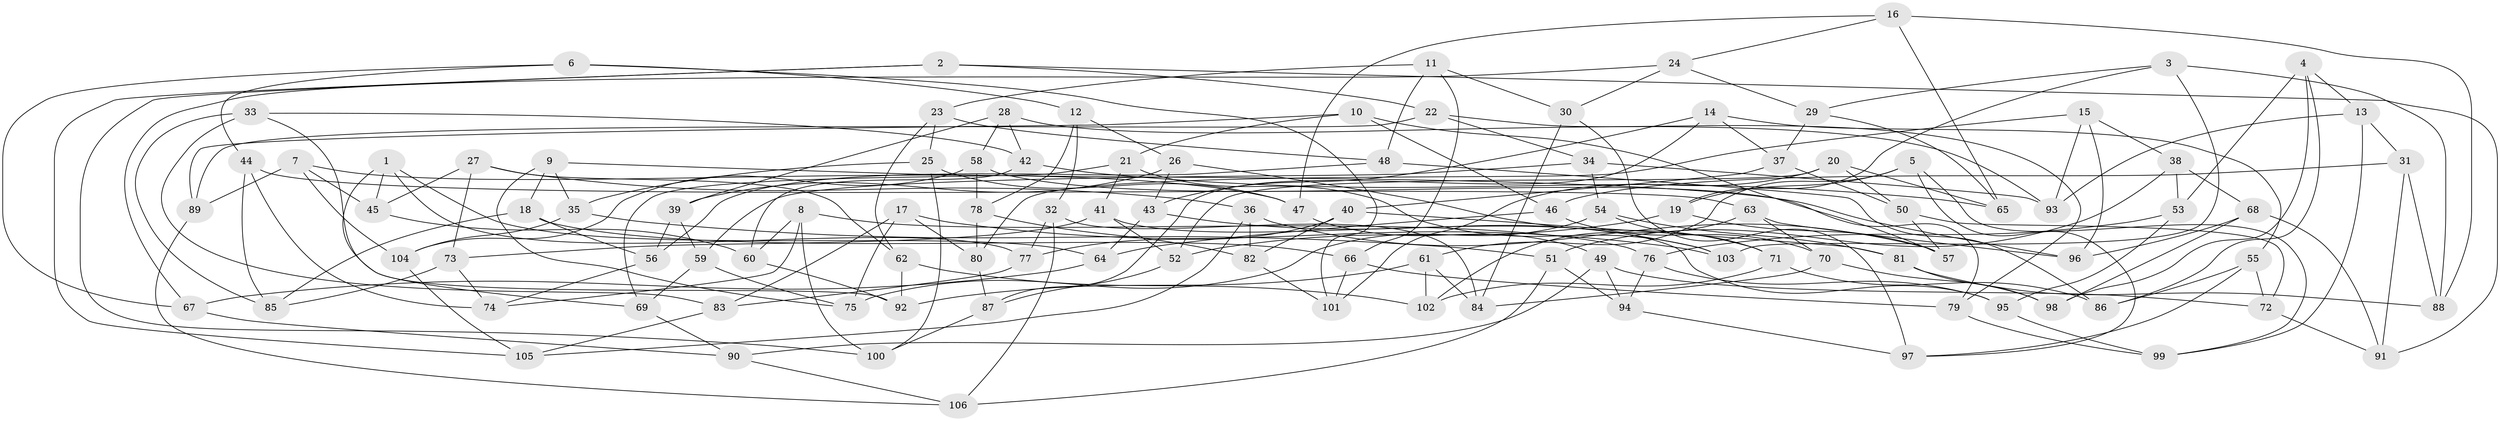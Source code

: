 // Generated by graph-tools (version 1.1) at 2025/38/03/09/25 02:38:03]
// undirected, 106 vertices, 212 edges
graph export_dot {
graph [start="1"]
  node [color=gray90,style=filled];
  1;
  2;
  3;
  4;
  5;
  6;
  7;
  8;
  9;
  10;
  11;
  12;
  13;
  14;
  15;
  16;
  17;
  18;
  19;
  20;
  21;
  22;
  23;
  24;
  25;
  26;
  27;
  28;
  29;
  30;
  31;
  32;
  33;
  34;
  35;
  36;
  37;
  38;
  39;
  40;
  41;
  42;
  43;
  44;
  45;
  46;
  47;
  48;
  49;
  50;
  51;
  52;
  53;
  54;
  55;
  56;
  57;
  58;
  59;
  60;
  61;
  62;
  63;
  64;
  65;
  66;
  67;
  68;
  69;
  70;
  71;
  72;
  73;
  74;
  75;
  76;
  77;
  78;
  79;
  80;
  81;
  82;
  83;
  84;
  85;
  86;
  87;
  88;
  89;
  90;
  91;
  92;
  93;
  94;
  95;
  96;
  97;
  98;
  99;
  100;
  101;
  102;
  103;
  104;
  105;
  106;
  1 -- 64;
  1 -- 77;
  1 -- 45;
  1 -- 69;
  2 -- 91;
  2 -- 22;
  2 -- 105;
  2 -- 100;
  3 -- 29;
  3 -- 19;
  3 -- 103;
  3 -- 88;
  4 -- 53;
  4 -- 98;
  4 -- 13;
  4 -- 86;
  5 -- 19;
  5 -- 99;
  5 -- 61;
  5 -- 97;
  6 -- 44;
  6 -- 67;
  6 -- 12;
  6 -- 101;
  7 -- 89;
  7 -- 47;
  7 -- 104;
  7 -- 45;
  8 -- 100;
  8 -- 74;
  8 -- 60;
  8 -- 76;
  9 -- 18;
  9 -- 75;
  9 -- 35;
  9 -- 96;
  10 -- 21;
  10 -- 46;
  10 -- 57;
  10 -- 89;
  11 -- 66;
  11 -- 48;
  11 -- 30;
  11 -- 23;
  12 -- 78;
  12 -- 26;
  12 -- 32;
  13 -- 93;
  13 -- 31;
  13 -- 99;
  14 -- 55;
  14 -- 43;
  14 -- 37;
  14 -- 87;
  15 -- 96;
  15 -- 38;
  15 -- 93;
  15 -- 80;
  16 -- 24;
  16 -- 88;
  16 -- 65;
  16 -- 47;
  17 -- 75;
  17 -- 80;
  17 -- 83;
  17 -- 103;
  18 -- 85;
  18 -- 66;
  18 -- 56;
  19 -- 57;
  19 -- 52;
  20 -- 52;
  20 -- 50;
  20 -- 65;
  20 -- 101;
  21 -- 103;
  21 -- 69;
  21 -- 41;
  22 -- 79;
  22 -- 89;
  22 -- 34;
  23 -- 25;
  23 -- 62;
  23 -- 48;
  24 -- 67;
  24 -- 30;
  24 -- 29;
  25 -- 47;
  25 -- 100;
  25 -- 35;
  26 -- 39;
  26 -- 43;
  26 -- 71;
  27 -- 62;
  27 -- 36;
  27 -- 45;
  27 -- 73;
  28 -- 93;
  28 -- 58;
  28 -- 42;
  28 -- 39;
  29 -- 37;
  29 -- 65;
  30 -- 97;
  30 -- 84;
  31 -- 46;
  31 -- 91;
  31 -- 88;
  32 -- 84;
  32 -- 106;
  32 -- 77;
  33 -- 42;
  33 -- 85;
  33 -- 83;
  33 -- 92;
  34 -- 93;
  34 -- 59;
  34 -- 54;
  35 -- 104;
  35 -- 51;
  36 -- 82;
  36 -- 105;
  36 -- 57;
  37 -- 40;
  37 -- 50;
  38 -- 68;
  38 -- 53;
  38 -- 51;
  39 -- 56;
  39 -- 59;
  40 -- 81;
  40 -- 82;
  40 -- 77;
  41 -- 73;
  41 -- 95;
  41 -- 52;
  42 -- 65;
  42 -- 60;
  43 -- 103;
  43 -- 64;
  44 -- 74;
  44 -- 85;
  44 -- 63;
  45 -- 60;
  46 -- 70;
  46 -- 64;
  47 -- 49;
  48 -- 56;
  48 -- 86;
  49 -- 72;
  49 -- 90;
  49 -- 94;
  50 -- 72;
  50 -- 57;
  51 -- 94;
  51 -- 106;
  52 -- 87;
  53 -- 95;
  53 -- 76;
  54 -- 75;
  54 -- 71;
  54 -- 81;
  55 -- 72;
  55 -- 97;
  55 -- 86;
  56 -- 74;
  58 -- 104;
  58 -- 78;
  58 -- 79;
  59 -- 75;
  59 -- 69;
  60 -- 92;
  61 -- 84;
  61 -- 92;
  61 -- 102;
  62 -- 102;
  62 -- 92;
  63 -- 102;
  63 -- 96;
  63 -- 70;
  64 -- 67;
  66 -- 101;
  66 -- 79;
  67 -- 90;
  68 -- 91;
  68 -- 96;
  68 -- 98;
  69 -- 90;
  70 -- 84;
  70 -- 98;
  71 -- 102;
  71 -- 86;
  72 -- 91;
  73 -- 74;
  73 -- 85;
  76 -- 95;
  76 -- 94;
  77 -- 83;
  78 -- 82;
  78 -- 80;
  79 -- 99;
  80 -- 87;
  81 -- 98;
  81 -- 88;
  82 -- 101;
  83 -- 105;
  87 -- 100;
  89 -- 106;
  90 -- 106;
  94 -- 97;
  95 -- 99;
  104 -- 105;
}
